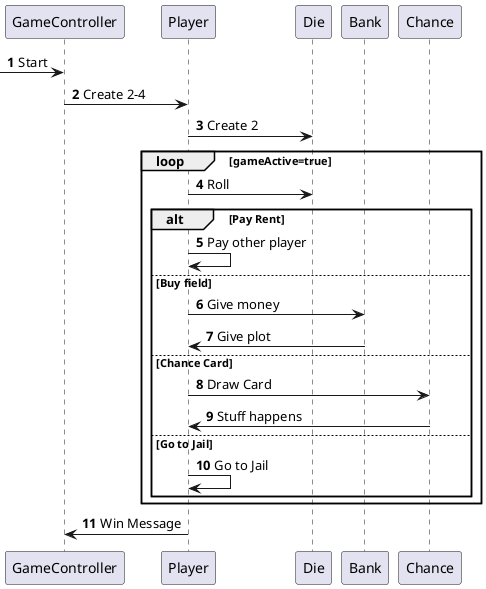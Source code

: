 @startuml
'https://plantuml.com/sequence-diagram

autonumber

[->GameController:Start
GameController -> Player:Create 2-4
Player -> Die:Create 2
loop gameActive=true
    Player -> Die:Roll

    alt Pay Rent
        Player -> Player:Pay other player
    else Buy field
        Player -> Bank:Give money
        Bank -> Player:Give plot
    else Chance Card
        Player -> Chance:Draw Card
        Chance -> Player:Stuff happens
    else Go to Jail
        Player -> Player:Go to Jail
    end
end
Player -> GameController:Win Message

@enduml